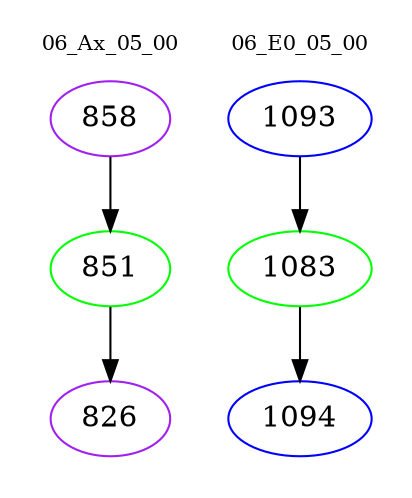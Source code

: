 digraph{
subgraph cluster_0 {
color = white
label = "06_Ax_05_00";
fontsize=10;
T0_858 [label="858", color="purple"]
T0_858 -> T0_851 [color="black"]
T0_851 [label="851", color="green"]
T0_851 -> T0_826 [color="black"]
T0_826 [label="826", color="purple"]
}
subgraph cluster_1 {
color = white
label = "06_E0_05_00";
fontsize=10;
T1_1093 [label="1093", color="blue"]
T1_1093 -> T1_1083 [color="black"]
T1_1083 [label="1083", color="green"]
T1_1083 -> T1_1094 [color="black"]
T1_1094 [label="1094", color="blue"]
}
}
